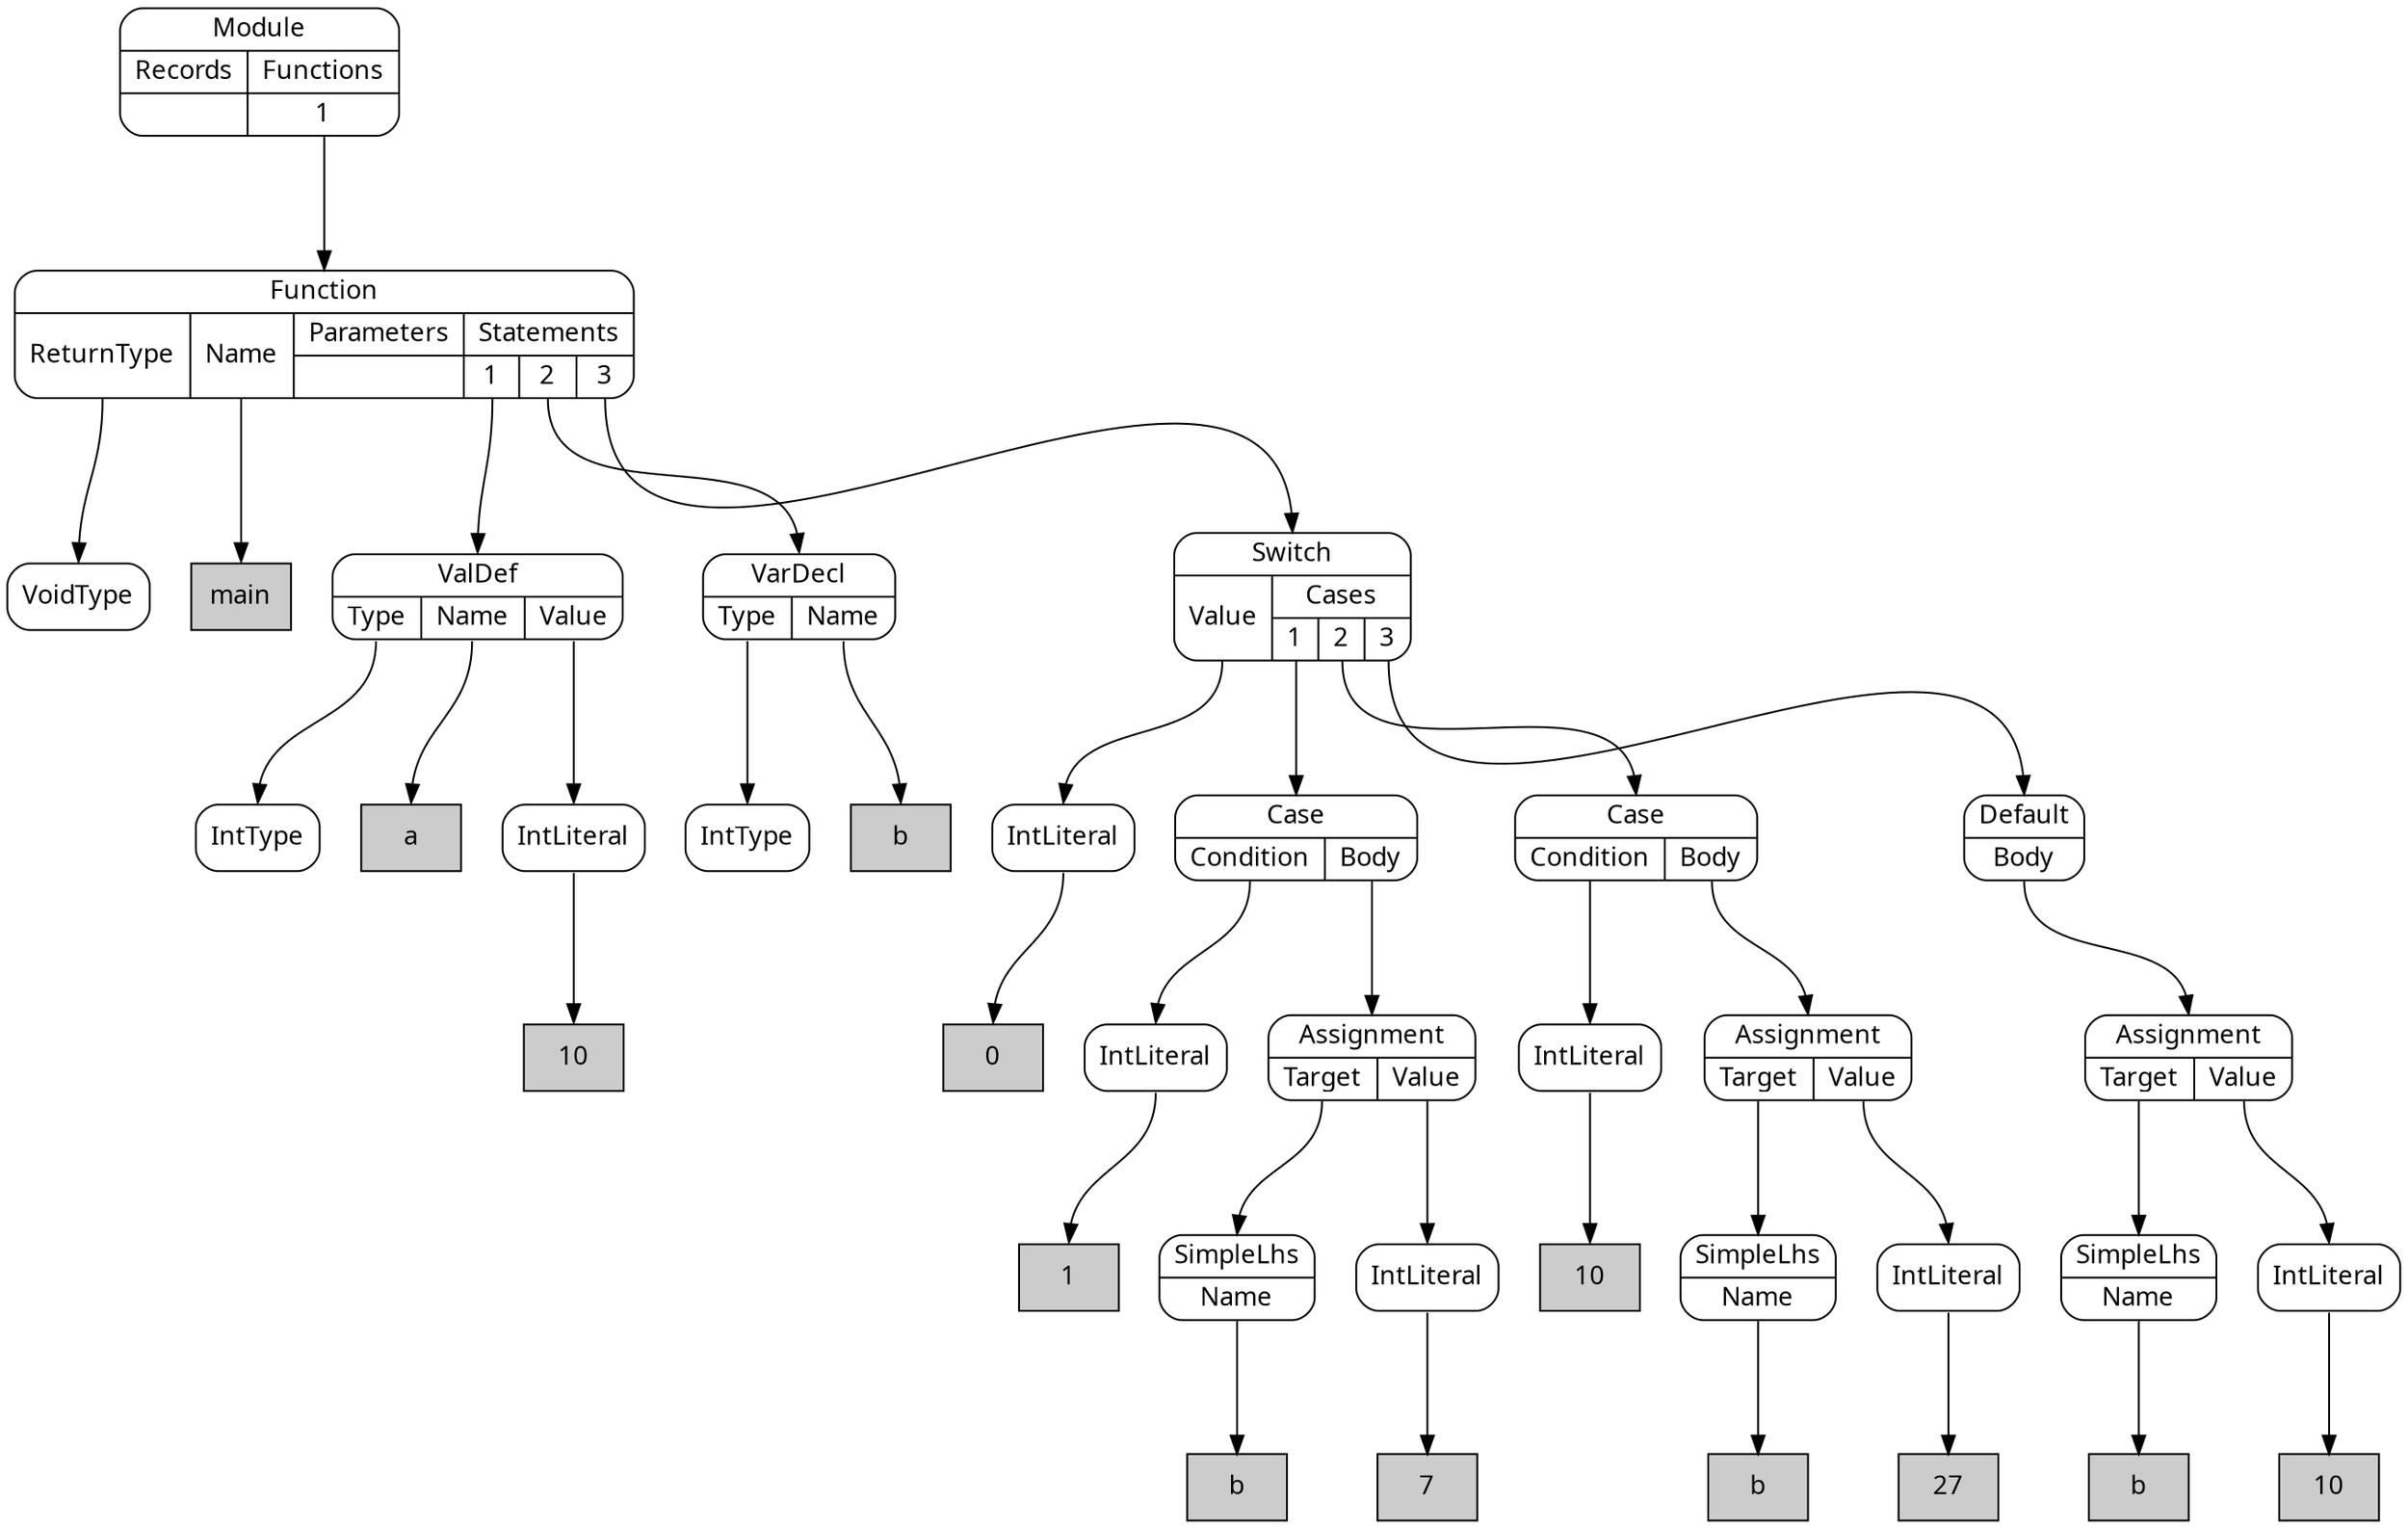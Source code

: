 digraph {
node [shape=Mrecord, style=filled, fillcolor=white, fontname="Calibri"];
graph [ordering=out, nodesep=0.3, ranksep=1];

# SimpleNode VoidType
node0 [label="VoidType", tooltip="VoidType"]

# DeclarationLiteral main
node1 [shape=box, label="main", fillcolor="#cccccc", tooltip="main"]

# SimpleNode IntType
node2 [label="IntType", tooltip="IntType"]

# DeclarationLiteral a
node3 [shape=box, label="a", fillcolor="#cccccc", tooltip="a"]

# Literal 10
node4 [shape=box, label="10", fillcolor="#cccccc", tooltip="10"]

# SimpleNode IntLiteral
node5:s -> node4:n
node5 [label="IntLiteral", tooltip="IntLiteral"]

# PortNode ValDef
node6:p0:s -> node2:n
node6:p1:s -> node3:n
node6:p2:s -> node5:n
node6 [label="{ValDef|{<p0>Type|<p1>Name|<p2>Value}}", tooltip="ValDef"]

# SimpleNode IntType
node7 [label="IntType", tooltip="IntType"]

# DeclarationLiteral b
node8 [shape=box, label="b", fillcolor="#cccccc", tooltip="b"]

# PortNode VarDecl
node9:p0:s -> node7:n
node9:p1:s -> node8:n
node9 [label="{VarDecl|{<p0>Type|<p1>Name}}", tooltip="VarDecl"]

# Literal 0
node10 [shape=box, label="0", fillcolor="#cccccc", tooltip="0"]

# SimpleNode IntLiteral
node11:s -> node10:n
node11 [label="IntLiteral", tooltip="IntLiteral"]

# Literal 1
node12 [shape=box, label="1", fillcolor="#cccccc", tooltip="1"]

# SimpleNode IntLiteral
node13:s -> node12:n
node13 [label="IntLiteral", tooltip="IntLiteral"]

# ReferenceLiteral b
node14 [shape=box, label="b", fillcolor="#cccccc", tooltip="b"]

# PortNode SimpleLhs
node15:p0:s -> node14:n
node15 [label="{SimpleLhs|{<p0>Name}}", tooltip="SimpleLhs"]

# Literal 7
node16 [shape=box, label="7", fillcolor="#cccccc", tooltip="7"]

# SimpleNode IntLiteral
node17:s -> node16:n
node17 [label="IntLiteral", tooltip="IntLiteral"]

# PortNode Assignment
node18:p0:s -> node15:n
node18:p1:s -> node17:n
node18 [label="{Assignment|{<p0>Target|<p1>Value}}", tooltip="Assignment"]

# PortNode Case
node19:p0:s -> node13:n
node19:p1:s -> node18:n
node19 [label="{Case|{<p0>Condition|<p1>Body}}", tooltip="Case"]

# Literal 10
node20 [shape=box, label="10", fillcolor="#cccccc", tooltip="10"]

# SimpleNode IntLiteral
node21:s -> node20:n
node21 [label="IntLiteral", tooltip="IntLiteral"]

# ReferenceLiteral b
node22 [shape=box, label="b", fillcolor="#cccccc", tooltip="b"]

# PortNode SimpleLhs
node23:p0:s -> node22:n
node23 [label="{SimpleLhs|{<p0>Name}}", tooltip="SimpleLhs"]

# Literal 27
node24 [shape=box, label="27", fillcolor="#cccccc", tooltip="27"]

# SimpleNode IntLiteral
node25:s -> node24:n
node25 [label="IntLiteral", tooltip="IntLiteral"]

# PortNode Assignment
node26:p0:s -> node23:n
node26:p1:s -> node25:n
node26 [label="{Assignment|{<p0>Target|<p1>Value}}", tooltip="Assignment"]

# PortNode Case
node27:p0:s -> node21:n
node27:p1:s -> node26:n
node27 [label="{Case|{<p0>Condition|<p1>Body}}", tooltip="Case"]

# ReferenceLiteral b
node28 [shape=box, label="b", fillcolor="#cccccc", tooltip="b"]

# PortNode SimpleLhs
node29:p0:s -> node28:n
node29 [label="{SimpleLhs|{<p0>Name}}", tooltip="SimpleLhs"]

# Literal 10
node30 [shape=box, label="10", fillcolor="#cccccc", tooltip="10"]

# SimpleNode IntLiteral
node31:s -> node30:n
node31 [label="IntLiteral", tooltip="IntLiteral"]

# PortNode Assignment
node32:p0:s -> node29:n
node32:p1:s -> node31:n
node32 [label="{Assignment|{<p0>Target|<p1>Value}}", tooltip="Assignment"]

# PortNode Default
node33:p0:s -> node32:n
node33 [label="{Default|{<p0>Body}}", tooltip="Default"]

# PortNode Switch
node34:p0:s -> node11:n
node34:p1_0:s -> node19:n
node34:p1_1:s -> node27:n
node34:p1_2:s -> node33:n
node34 [label="{Switch|{<p0>Value|{Cases|{<p1_0>1|<p1_1>2|<p1_2>3}}}}", tooltip="Switch"]

# PortNode Function
node35:p0:s -> node0:n
node35:p1:s -> node1:n
node35:p3_0:s -> node6:n
node35:p3_1:s -> node9:n
node35:p3_2:s -> node34:n
node35 [label="{Function|{<p0>ReturnType|<p1>Name|{Parameters|{}}|{Statements|{<p3_0>1|<p3_1>2|<p3_2>3}}}}", tooltip="Function"]

# PortNode Module
node36:p1_0:s -> node35:n
node36 [label="{Module|{{Records|{}}|{Functions|{<p1_0>1}}}}", tooltip="Module"]

}
